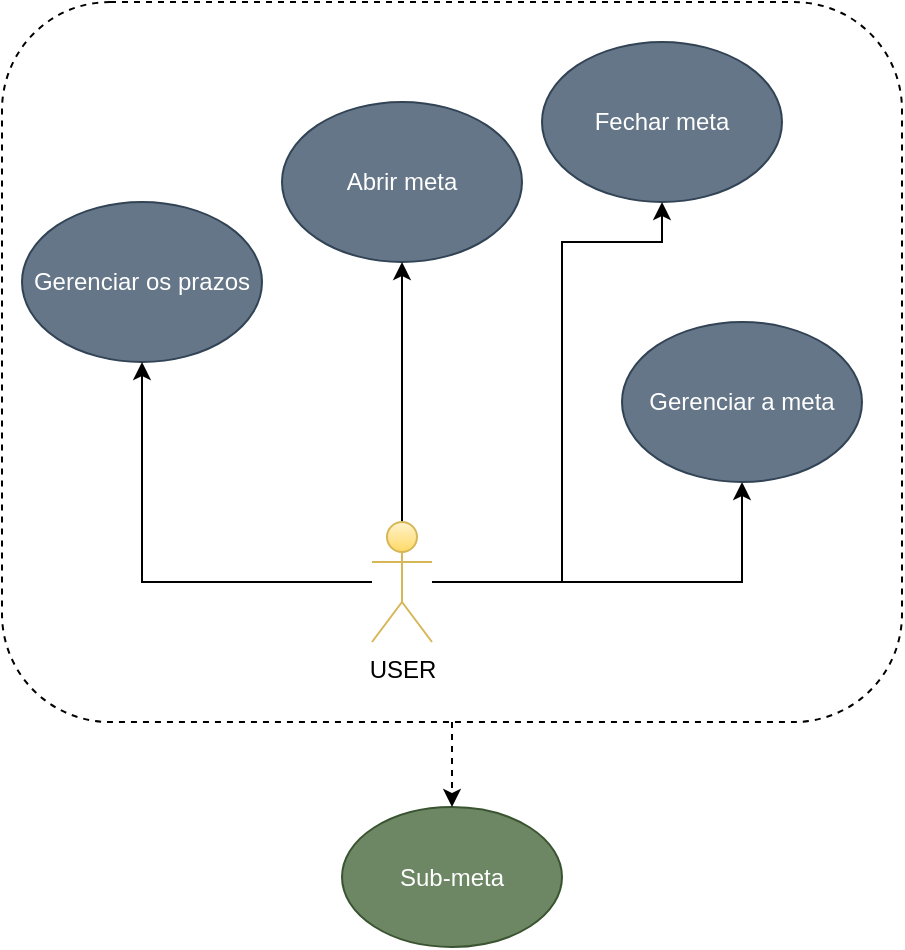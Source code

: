 <mxfile>
    <diagram id="t3SFFk1hNKhCOq2pFXD-" name="Page-1">
        <mxGraphModel dx="1664" dy="860" grid="1" gridSize="10" guides="1" tooltips="1" connect="1" arrows="1" fold="1" page="1" pageScale="1" pageWidth="827" pageHeight="1169" math="0" shadow="0">
            <root>
                <mxCell id="0"/>
                <mxCell id="1" parent="0"/>
                <mxCell id="45" value="" style="rounded=1;whiteSpace=wrap;html=1;labelBackgroundColor=none;fillColor=none;gradientColor=none;dashed=1;verticalAlign=middle;" parent="1" vertex="1">
                    <mxGeometry x="160" y="200" width="450" height="360" as="geometry"/>
                </mxCell>
                <mxCell id="6" value="Abrir meta" style="ellipse;whiteSpace=wrap;html=1;fillColor=#647687;strokeColor=#314354;fontColor=#ffffff;" parent="1" vertex="1">
                    <mxGeometry x="300" y="250" width="120" height="80" as="geometry"/>
                </mxCell>
                <mxCell id="7" style="edgeStyle=orthogonalEdgeStyle;rounded=0;orthogonalLoop=1;jettySize=auto;html=1;" parent="1" source="25" target="6" edge="1">
                    <mxGeometry relative="1" as="geometry">
                        <mxPoint x="340" y="490" as="sourcePoint"/>
                    </mxGeometry>
                </mxCell>
                <mxCell id="13" value="Gerenciar os prazos" style="ellipse;whiteSpace=wrap;html=1;fillColor=#647687;strokeColor=#314354;fontColor=#ffffff;" parent="1" vertex="1">
                    <mxGeometry x="170" y="300" width="120" height="80" as="geometry"/>
                </mxCell>
                <mxCell id="31" style="edgeStyle=orthogonalEdgeStyle;rounded=0;orthogonalLoop=1;jettySize=auto;html=1;entryX=0.5;entryY=1;entryDx=0;entryDy=0;" parent="1" source="25" target="13" edge="1">
                    <mxGeometry relative="1" as="geometry"/>
                </mxCell>
                <mxCell id="32" style="edgeStyle=orthogonalEdgeStyle;rounded=0;orthogonalLoop=1;jettySize=auto;html=1;" parent="1" source="25" target="30" edge="1">
                    <mxGeometry relative="1" as="geometry"/>
                </mxCell>
                <mxCell id="33" style="edgeStyle=orthogonalEdgeStyle;rounded=0;orthogonalLoop=1;jettySize=auto;html=1;" parent="1" source="25" target="29" edge="1">
                    <mxGeometry relative="1" as="geometry">
                        <Array as="points">
                            <mxPoint x="440" y="490"/>
                            <mxPoint x="440" y="320"/>
                        </Array>
                    </mxGeometry>
                </mxCell>
                <mxCell id="25" value="USER" style="shape=umlActor;verticalLabelPosition=bottom;verticalAlign=top;html=1;outlineConnect=0;fillColor=#fff2cc;strokeColor=#d6b656;gradientColor=#ffd966;" parent="1" vertex="1">
                    <mxGeometry x="345" y="460" width="30" height="60" as="geometry"/>
                </mxCell>
                <mxCell id="29" value="Fechar meta" style="ellipse;whiteSpace=wrap;html=1;fillColor=#647687;strokeColor=#314354;fontColor=#ffffff;" parent="1" vertex="1">
                    <mxGeometry x="430" y="220" width="120" height="80" as="geometry"/>
                </mxCell>
                <mxCell id="30" value="Gerenciar a meta" style="ellipse;whiteSpace=wrap;html=1;fillColor=#647687;strokeColor=#314354;fontColor=#ffffff;" parent="1" vertex="1">
                    <mxGeometry x="470" y="360" width="120" height="80" as="geometry"/>
                </mxCell>
                <mxCell id="39" value="Sub-meta" style="ellipse;whiteSpace=wrap;html=1;fillColor=#6d8764;strokeColor=#3A5431;fontColor=#ffffff;labelBackgroundColor=none;" parent="1" vertex="1">
                    <mxGeometry x="330" y="602.5" width="110" height="70" as="geometry"/>
                </mxCell>
                <mxCell id="46" style="edgeStyle=orthogonalEdgeStyle;rounded=0;orthogonalLoop=1;jettySize=auto;html=1;entryX=0.5;entryY=0;entryDx=0;entryDy=0;dashed=1;" parent="1" source="45" target="39" edge="1">
                    <mxGeometry relative="1" as="geometry"/>
                </mxCell>
            </root>
        </mxGraphModel>
    </diagram>
</mxfile>